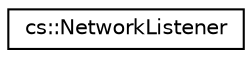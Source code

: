 digraph "Graphical Class Hierarchy"
{
  edge [fontname="Helvetica",fontsize="10",labelfontname="Helvetica",labelfontsize="10"];
  node [fontname="Helvetica",fontsize="10",shape=record];
  rankdir="LR";
  Node1 [label="cs::NetworkListener",height=0.2,width=0.4,color="black", fillcolor="white", style="filled",URL="$classcs_1_1NetworkListener.html"];
}
